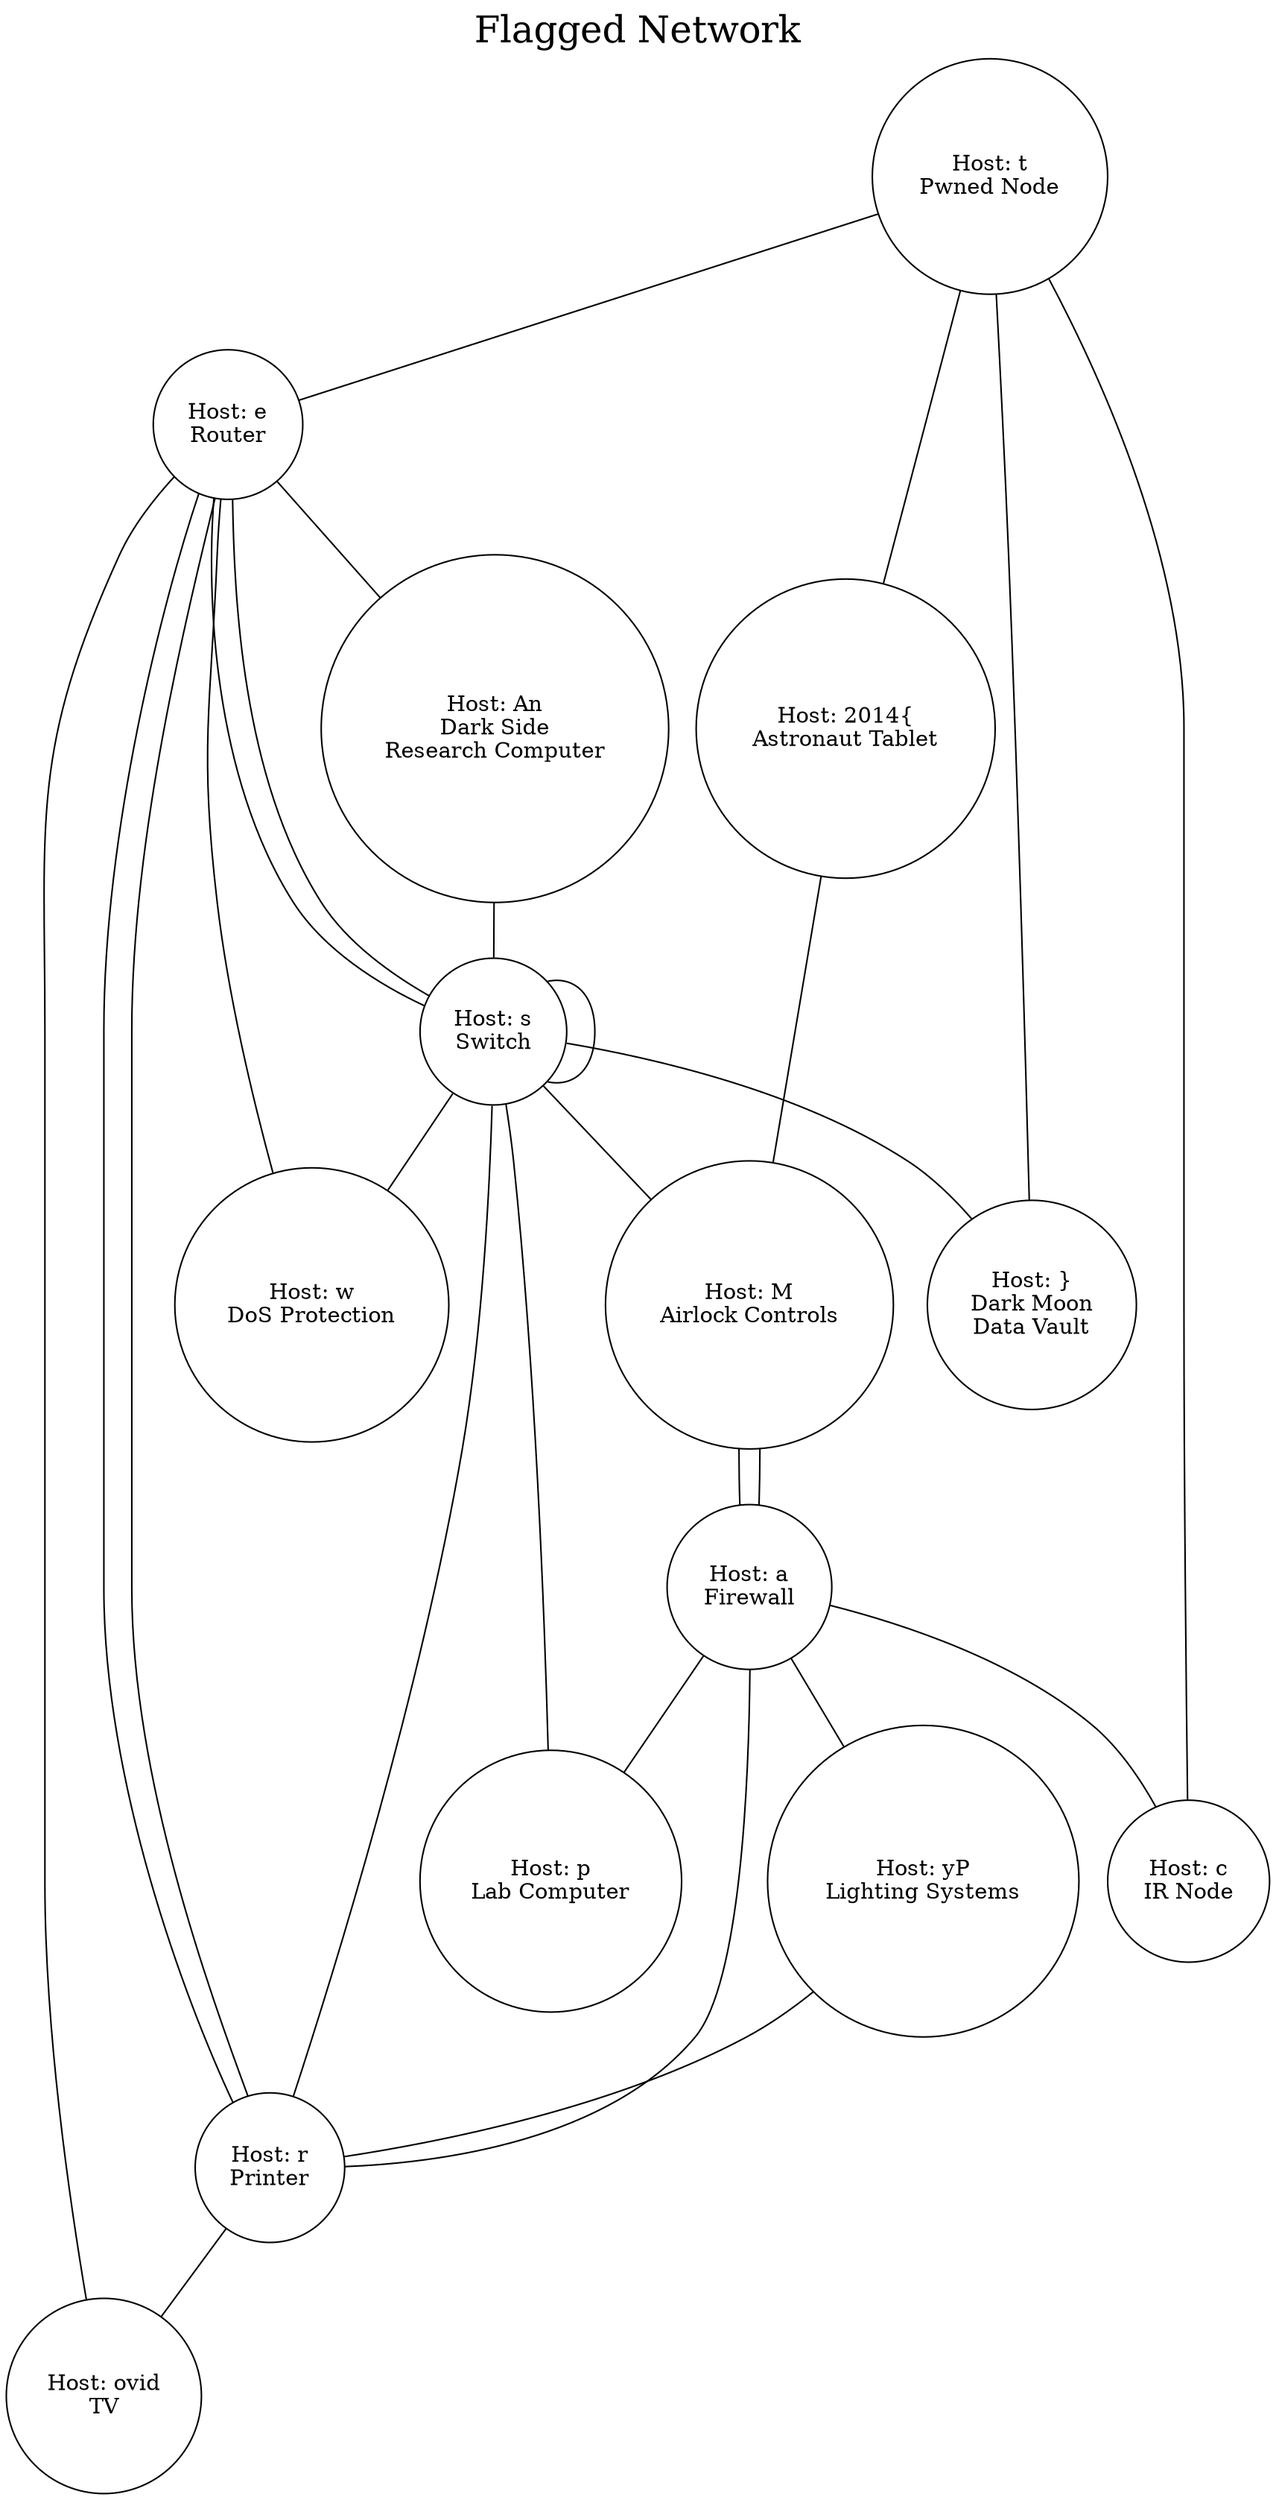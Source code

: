 graph name {
    fontsize=24;
    label="Flagged Network";
    labelloc="t";
    Lt [label="Host: t\nPwned Node", shape=circle];
    Le [label="Host: e\nRouter", shape=circle];
    Ls [label="Host: s\nSwitch", shape=circle];
    Lr [label="Host: r\nPrinter", shape=circle];
    La [label="Host: a\nFirewall", shape=circle];
    Lc [label="Host: c\nIR Node", shape=circle];
    L2 [label="Host: 2014{\nAstronaut Tablet", shape=circle];
    LM [label="Host: M\nAirlock Controls", shape=circle];
    Lp [label="Host: p\nLab Computer", shape=circle];
    Ly [label="Host: yP\nLighting Systems", shape=circle];
    Lo [label="Host: ovid\nTV", shape=circle];
    LA [label="Host: An\nDark Side\nResearch Computer", shape=circle];
    Lw [label="Host: w\nDoS Protection", shape=circle];
    LRC [label="Host: }\nDark Moon\nData Vault", shape=circle];

    Lt -- Le;
    Le -- Ls;
    Ls -- Ls;
    Ls -- Le;
    Le -- Lr;
    Lr -- La;
    La -- Lc;
    Lc -- Lt;
    Lt -- L2;
    L2 -- LM;
    LM -- La;
    La -- Lp;
    Lp -- Ls;
    Ls -- LM;
    LM -- La;
    La -- Ly;
    Ly -- Lr;
    Lr -- Lo;
    Lo -- Le;
    Le -- LA;
    LA -- Ls;
    Ls -- Lw;
    Lw -- Le;
    Le -- Lr;
    Lr -- Ls;
    Ls -- LRC;
    LRC -- Lt;
}
